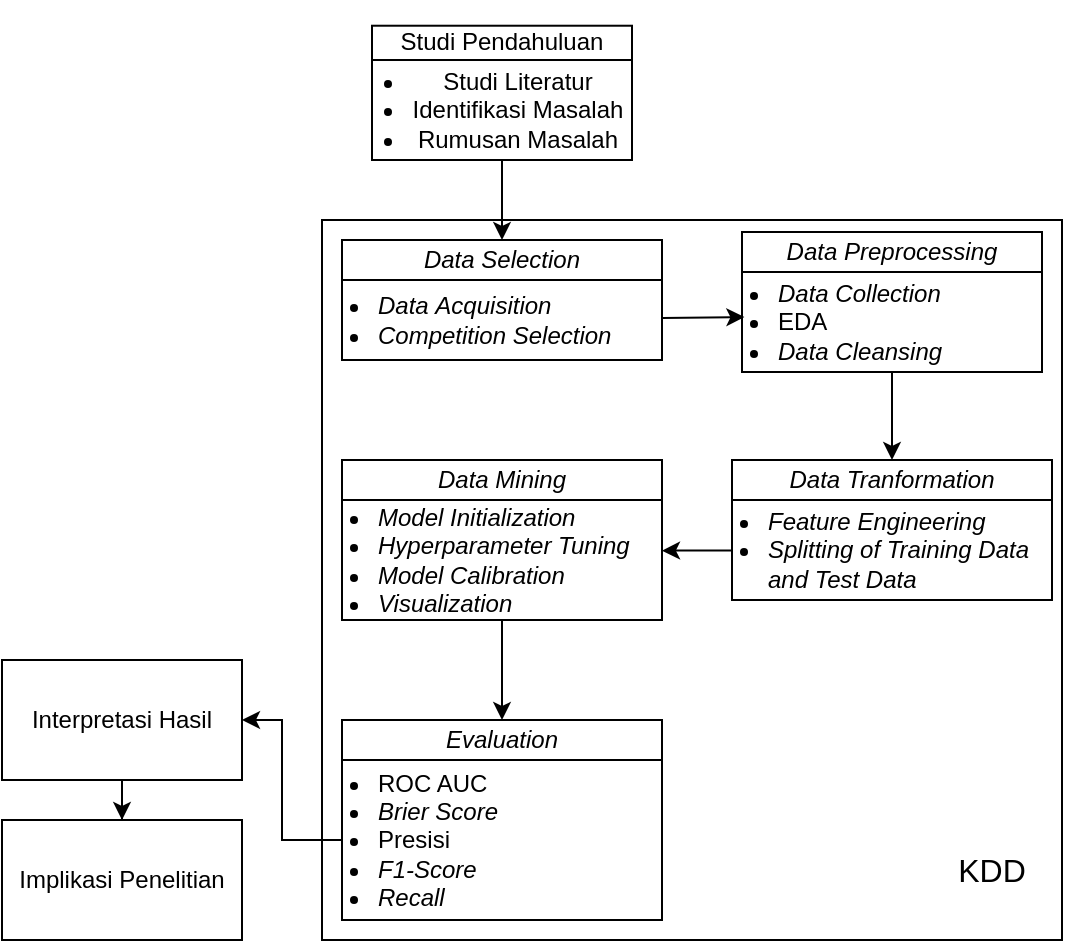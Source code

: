 <mxfile version="28.0.6">
  <diagram name="Page-1" id="-3GfilGTaR90cYOSTtcZ">
    <mxGraphModel dx="872" dy="529" grid="1" gridSize="10" guides="1" tooltips="1" connect="1" arrows="1" fold="1" page="1" pageScale="1" pageWidth="827" pageHeight="1169" math="0" shadow="0">
      <root>
        <mxCell id="0" />
        <mxCell id="1" parent="0" />
        <mxCell id="saLwknA0GXNG7D1MmVOP-2" value="" style="rounded=0;whiteSpace=wrap;html=1;fillColor=none;" parent="1" vertex="1">
          <mxGeometry x="350" y="360" width="370" height="360" as="geometry" />
        </mxCell>
        <mxCell id="8ibs3BHVswqHg6Q69FxU-11" style="edgeStyle=orthogonalEdgeStyle;rounded=0;orthogonalLoop=1;jettySize=auto;html=1;entryX=1;entryY=0.5;entryDx=0;entryDy=0;" parent="1" source="fY_PDfn8Z0zGqyVEPL1E-17" target="fY_PDfn8Z0zGqyVEPL1E-24" edge="1">
          <mxGeometry relative="1" as="geometry">
            <Array as="points">
              <mxPoint x="330" y="670" />
              <mxPoint x="330" y="610" />
            </Array>
          </mxGeometry>
        </mxCell>
        <mxCell id="fY_PDfn8Z0zGqyVEPL1E-23" value="" style="group;verticalAlign=top;align=left;" parent="1" vertex="1" connectable="0">
          <mxGeometry x="360" y="370" width="160" height="60" as="geometry" />
        </mxCell>
        <mxCell id="saLwknA0GXNG7D1MmVOP-8" value="&lt;i&gt;Data Selection&lt;/i&gt;" style="rounded=0;whiteSpace=wrap;html=1;fillColor=none;" parent="fY_PDfn8Z0zGqyVEPL1E-23" vertex="1">
          <mxGeometry width="160" height="20" as="geometry" />
        </mxCell>
        <mxCell id="saLwknA0GXNG7D1MmVOP-9" value="&lt;ul style=&quot;padding-left: 16px;&quot;&gt;&lt;li&gt;&lt;i style=&quot;background-color: transparent; color: light-dark(rgb(0, 0, 0), rgb(255, 255, 255));&quot;&gt;Data&amp;nbsp;Acquisition&lt;/i&gt;&lt;/li&gt;&lt;li&gt;&lt;i style=&quot;background-color: transparent; color: light-dark(rgb(0, 0, 0), rgb(255, 255, 255));&quot;&gt;Competition Selection&lt;/i&gt;&lt;/li&gt;&lt;/ul&gt;" style="rounded=0;whiteSpace=wrap;html=1;fillColor=none;align=left;verticalAlign=middle;labelPosition=center;verticalLabelPosition=middle;" parent="fY_PDfn8Z0zGqyVEPL1E-23" vertex="1">
          <mxGeometry y="20" width="160" height="40" as="geometry" />
        </mxCell>
        <mxCell id="fY_PDfn8Z0zGqyVEPL1E-27" style="edgeStyle=orthogonalEdgeStyle;rounded=0;orthogonalLoop=1;jettySize=auto;html=1;" parent="1" source="fY_PDfn8Z0zGqyVEPL1E-24" target="fY_PDfn8Z0zGqyVEPL1E-25" edge="1">
          <mxGeometry relative="1" as="geometry" />
        </mxCell>
        <mxCell id="fY_PDfn8Z0zGqyVEPL1E-24" value="Interpretasi Hasil" style="rounded=0;whiteSpace=wrap;html=1;fillColor=none;" parent="1" vertex="1">
          <mxGeometry x="190" y="580" width="120" height="60" as="geometry" />
        </mxCell>
        <mxCell id="fY_PDfn8Z0zGqyVEPL1E-25" value="Implikasi Penelitian" style="rounded=0;whiteSpace=wrap;html=1;fillColor=none;" parent="1" vertex="1">
          <mxGeometry x="190" y="660" width="120" height="60" as="geometry" />
        </mxCell>
        <mxCell id="_rzOTB0SLPU54-YsaPOa-1" value="" style="group;labelPosition=center;verticalLabelPosition=top;align=center;verticalAlign=bottom;" parent="1" vertex="1" connectable="0">
          <mxGeometry x="375" y="250" width="130" height="80" as="geometry" />
        </mxCell>
        <mxCell id="_rzOTB0SLPU54-YsaPOa-2" value="Studi Pendahuluan" style="rounded=0;whiteSpace=wrap;html=1;fillColor=none;" parent="_rzOTB0SLPU54-YsaPOa-1" vertex="1">
          <mxGeometry y="12.86" width="130" height="17.143" as="geometry" />
        </mxCell>
        <mxCell id="_rzOTB0SLPU54-YsaPOa-3" value="&lt;ul style=&quot;padding-left: 16px;&quot;&gt;&lt;li&gt;&lt;span style=&quot;background-color: transparent; color: light-dark(rgb(0, 0, 0), rgb(255, 255, 255));&quot;&gt;Studi Literatur&lt;/span&gt;&lt;/li&gt;&lt;li&gt;&lt;span style=&quot;background-color: transparent; color: light-dark(rgb(0, 0, 0), rgb(255, 255, 255));&quot;&gt;Identifikasi Masalah&lt;/span&gt;&lt;/li&gt;&lt;li&gt;&lt;span style=&quot;background-color: transparent; color: light-dark(rgb(0, 0, 0), rgb(255, 255, 255));&quot;&gt;&lt;span style=&quot;text-align: center;&quot;&gt;Rumusan Masalah&lt;/span&gt;&lt;/span&gt;&lt;/li&gt;&lt;/ul&gt;" style="rounded=0;whiteSpace=wrap;html=1;fillColor=none;align=center;verticalAlign=middle;labelPosition=center;verticalLabelPosition=middle;" parent="_rzOTB0SLPU54-YsaPOa-1" vertex="1">
          <mxGeometry y="30" width="130" height="50" as="geometry" />
        </mxCell>
        <mxCell id="_rzOTB0SLPU54-YsaPOa-14" value="KDD" style="text;html=1;align=center;verticalAlign=middle;whiteSpace=wrap;rounded=0;fontSize=16;" parent="1" vertex="1">
          <mxGeometry x="655" y="670" width="60" height="30" as="geometry" />
        </mxCell>
        <mxCell id="8ibs3BHVswqHg6Q69FxU-8" style="edgeStyle=orthogonalEdgeStyle;rounded=0;orthogonalLoop=1;jettySize=auto;html=1;entryX=0.5;entryY=0;entryDx=0;entryDy=0;" parent="1" source="saLwknA0GXNG7D1MmVOP-14" target="fY_PDfn8Z0zGqyVEPL1E-1" edge="1">
          <mxGeometry relative="1" as="geometry" />
        </mxCell>
        <mxCell id="8ibs3BHVswqHg6Q69FxU-10" style="edgeStyle=orthogonalEdgeStyle;rounded=0;orthogonalLoop=1;jettySize=auto;html=1;entryX=0.5;entryY=0;entryDx=0;entryDy=0;" parent="1" source="8ibs3BHVswqHg6Q69FxU-4" target="fY_PDfn8Z0zGqyVEPL1E-16" edge="1">
          <mxGeometry relative="1" as="geometry" />
        </mxCell>
        <mxCell id="x90xQHIDrnF--X3xd8_h-1" style="edgeStyle=orthogonalEdgeStyle;rounded=0;orthogonalLoop=1;jettySize=auto;html=1;entryX=0.5;entryY=0;entryDx=0;entryDy=0;" parent="1" source="_rzOTB0SLPU54-YsaPOa-3" target="saLwknA0GXNG7D1MmVOP-8" edge="1">
          <mxGeometry relative="1" as="geometry" />
        </mxCell>
        <mxCell id="x90xQHIDrnF--X3xd8_h-2" value="" style="endArrow=classic;html=1;rounded=0;entryX=0.008;entryY=0.451;entryDx=0;entryDy=0;entryPerimeter=0;exitX=1;exitY=0.474;exitDx=0;exitDy=0;exitPerimeter=0;" parent="1" source="saLwknA0GXNG7D1MmVOP-9" target="saLwknA0GXNG7D1MmVOP-14" edge="1">
          <mxGeometry width="50" height="50" relative="1" as="geometry">
            <mxPoint x="410" y="450" as="sourcePoint" />
            <mxPoint x="460" y="400" as="targetPoint" />
          </mxGeometry>
        </mxCell>
        <mxCell id="x90xQHIDrnF--X3xd8_h-3" value="" style="group;align=left;" parent="1" vertex="1" connectable="0">
          <mxGeometry x="560" y="366" width="150" height="70" as="geometry" />
        </mxCell>
        <mxCell id="saLwknA0GXNG7D1MmVOP-13" value="&lt;i&gt;Data Preprocessing&lt;/i&gt;" style="rounded=0;whiteSpace=wrap;html=1;fillColor=none;verticalAlign=middle;labelPosition=center;verticalLabelPosition=middle;align=center;" parent="x90xQHIDrnF--X3xd8_h-3" vertex="1">
          <mxGeometry width="150" height="20" as="geometry" />
        </mxCell>
        <mxCell id="saLwknA0GXNG7D1MmVOP-14" value="&lt;ul style=&quot;padding-left: 16px;&quot;&gt;&lt;li&gt;&lt;i&gt;Data Collection&lt;/i&gt;&lt;/li&gt;&lt;li&gt;EDA&lt;/li&gt;&lt;li&gt;&lt;i&gt;Data&amp;nbsp;Cleansing&lt;/i&gt;&lt;/li&gt;&lt;/ul&gt;" style="rounded=0;fillColor=none;align=left;verticalAlign=middle;html=1;labelPosition=center;verticalLabelPosition=middle;" parent="x90xQHIDrnF--X3xd8_h-3" vertex="1">
          <mxGeometry y="20" width="150" height="50" as="geometry" />
        </mxCell>
        <mxCell id="x90xQHIDrnF--X3xd8_h-5" value="" style="group" parent="1" vertex="1" connectable="0">
          <mxGeometry x="360" y="480" width="160" height="80" as="geometry" />
        </mxCell>
        <mxCell id="8ibs3BHVswqHg6Q69FxU-4" value="&lt;ul style=&quot;padding-left: 16px;&quot;&gt;&lt;li&gt;&lt;i&gt;Model Initialization&lt;/i&gt;&lt;/li&gt;&lt;li&gt;&lt;i&gt;Hyperparameter Tuning&lt;/i&gt;&lt;/li&gt;&lt;li&gt;&lt;i&gt;Model Calibration&lt;/i&gt;&lt;/li&gt;&lt;li&gt;&lt;i&gt;Visualization&lt;/i&gt;&lt;/li&gt;&lt;/ul&gt;" style="rounded=0;whiteSpace=wrap;html=1;fillColor=none;verticalAlign=middle;align=left;labelPosition=center;verticalLabelPosition=middle;" parent="x90xQHIDrnF--X3xd8_h-5" vertex="1">
          <mxGeometry y="20" width="160" height="60" as="geometry" />
        </mxCell>
        <mxCell id="8ibs3BHVswqHg6Q69FxU-5" value="&lt;i&gt;Data Mining&lt;/i&gt;" style="rounded=0;whiteSpace=wrap;html=1;fillColor=none;" parent="x90xQHIDrnF--X3xd8_h-5" vertex="1">
          <mxGeometry width="160" height="20" as="geometry" />
        </mxCell>
        <mxCell id="x90xQHIDrnF--X3xd8_h-6" style="rounded=0;orthogonalLoop=1;jettySize=auto;html=1;entryX=1;entryY=0.422;entryDx=0;entryDy=0;entryPerimeter=0;" parent="1" source="fY_PDfn8Z0zGqyVEPL1E-4" target="8ibs3BHVswqHg6Q69FxU-4" edge="1">
          <mxGeometry relative="1" as="geometry" />
        </mxCell>
        <mxCell id="x90xQHIDrnF--X3xd8_h-7" value="" style="group" parent="1" vertex="1" connectable="0">
          <mxGeometry x="360" y="610" width="160" height="100" as="geometry" />
        </mxCell>
        <mxCell id="fY_PDfn8Z0zGqyVEPL1E-16" value="&lt;i&gt;Evaluation&lt;/i&gt;" style="rounded=0;whiteSpace=wrap;html=1;fillColor=none;" parent="x90xQHIDrnF--X3xd8_h-7" vertex="1">
          <mxGeometry width="160" height="20" as="geometry" />
        </mxCell>
        <mxCell id="fY_PDfn8Z0zGqyVEPL1E-17" value="&lt;ul style=&quot;padding-left: 16px;&quot;&gt;&lt;li&gt;ROC AUC&lt;/li&gt;&lt;li&gt;&lt;i&gt;Brier Score&lt;/i&gt;&lt;/li&gt;&lt;li&gt;&lt;span style=&quot;&quot;&gt;Presisi&lt;/span&gt;&lt;/li&gt;&lt;li&gt;&lt;span style=&quot;&quot;&gt;&lt;i&gt;F1-Score&lt;/i&gt;&lt;/span&gt;&lt;/li&gt;&lt;li&gt;&lt;span style=&quot;&quot;&gt;&lt;i&gt;Recall&lt;/i&gt;&lt;/span&gt;&lt;/li&gt;&lt;/ul&gt;" style="rounded=0;whiteSpace=wrap;html=1;fillColor=none;align=left;verticalAlign=middle;labelPosition=center;verticalLabelPosition=middle;" parent="x90xQHIDrnF--X3xd8_h-7" vertex="1">
          <mxGeometry y="20" width="160" height="80" as="geometry" />
        </mxCell>
        <mxCell id="fY_PDfn8Z0zGqyVEPL1E-4" value="&lt;ul style=&quot;padding-left: 16px;&quot;&gt;&lt;li&gt;&lt;i&gt;Feature Engineering&lt;/i&gt;&lt;/li&gt;&lt;li&gt;&lt;i&gt;Splitting of Training Data and Test Data&lt;/i&gt;&lt;/li&gt;&lt;/ul&gt;" style="rounded=0;whiteSpace=wrap;html=1;fillColor=none;verticalAlign=middle;align=left;labelPosition=center;verticalLabelPosition=middle;" parent="1" vertex="1">
          <mxGeometry x="555" y="500" width="160" height="50" as="geometry" />
        </mxCell>
        <mxCell id="fY_PDfn8Z0zGqyVEPL1E-1" value="&lt;i&gt;Data&amp;nbsp;Tranformation&lt;/i&gt;" style="rounded=0;whiteSpace=wrap;html=1;fillColor=none;" parent="1" vertex="1">
          <mxGeometry x="555" y="480" width="160" height="20" as="geometry" />
        </mxCell>
      </root>
    </mxGraphModel>
  </diagram>
</mxfile>
